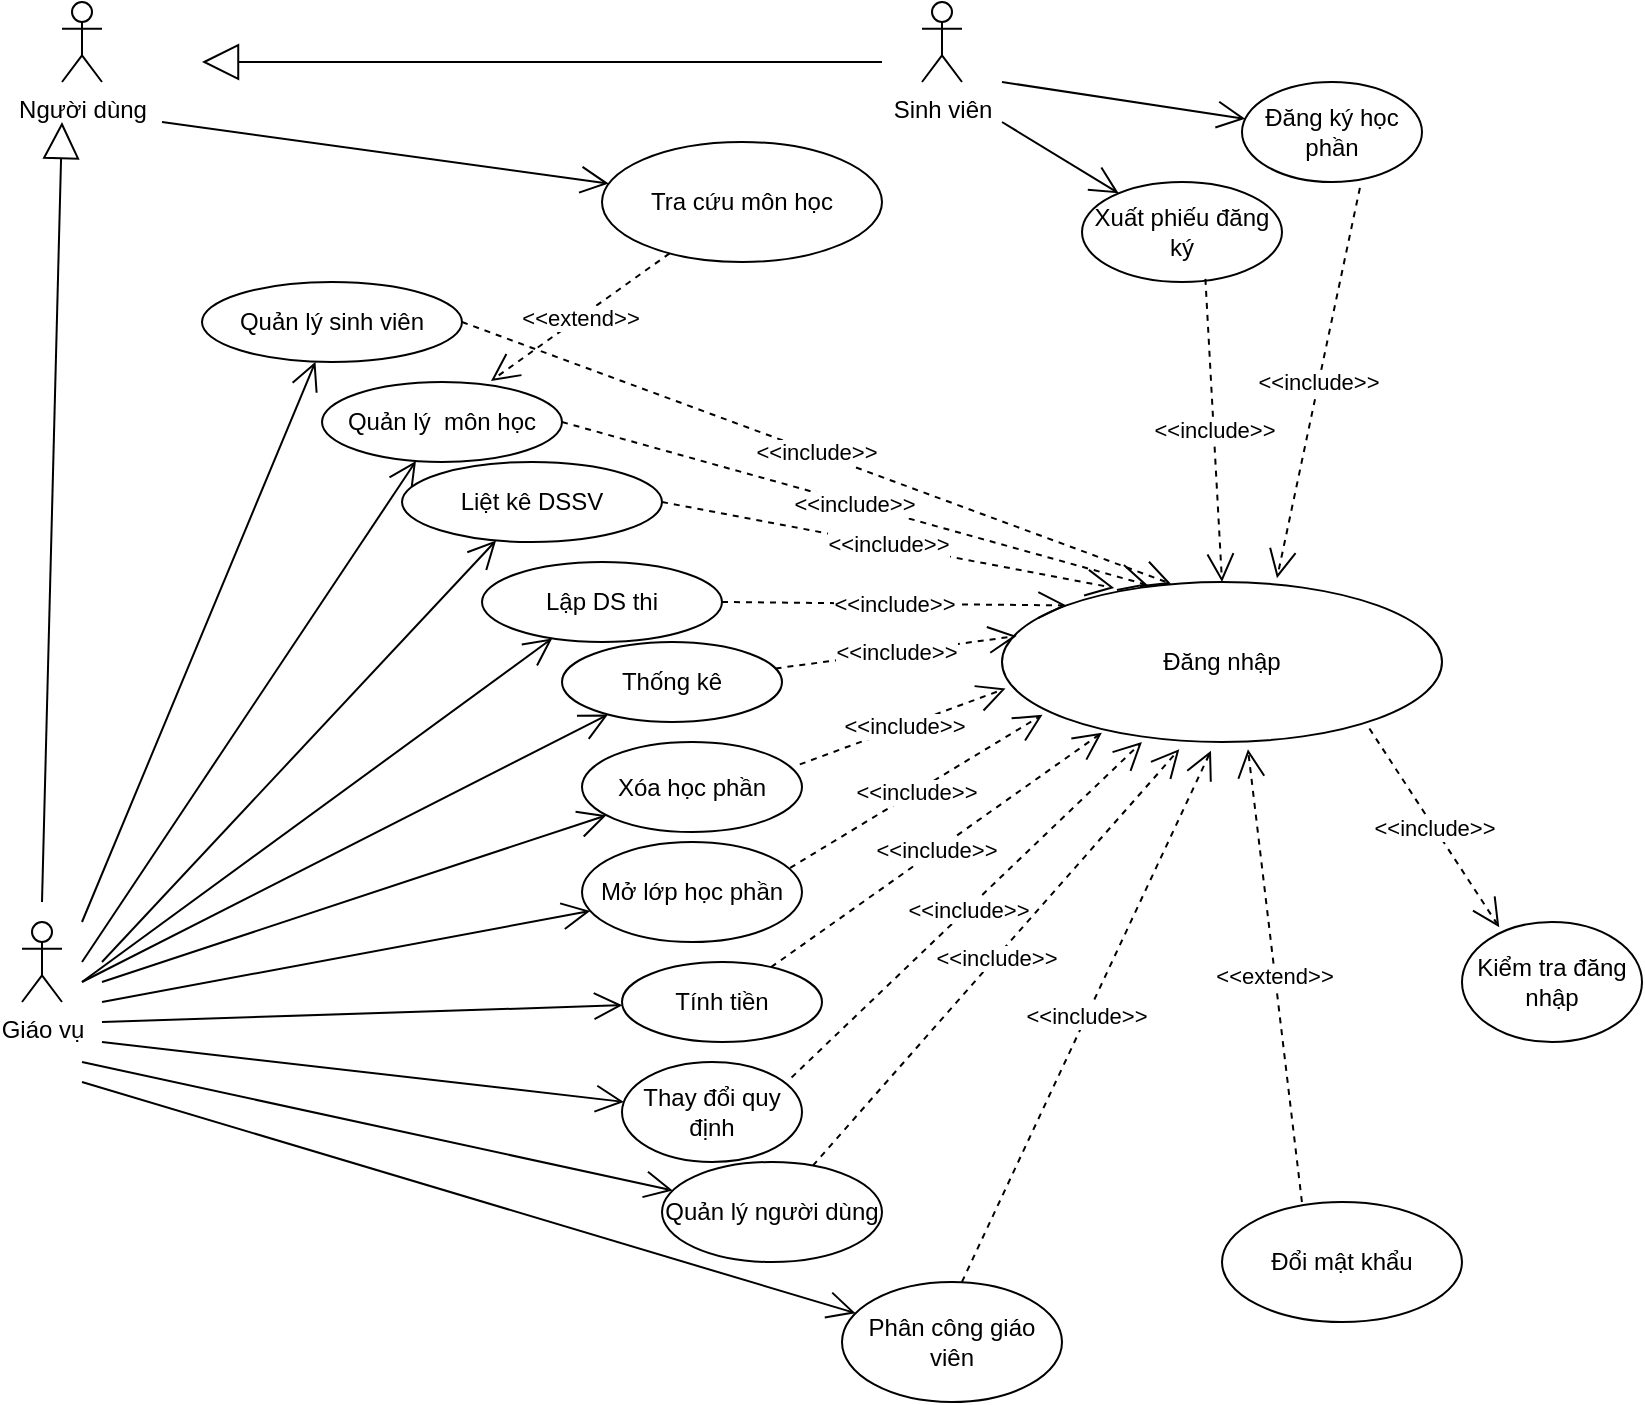 <mxfile version="15.0.3" type="github">
  <diagram id="fUn9ib9_V8WreCYe5f4S" name="Page-1">
    <mxGraphModel dx="1420" dy="834" grid="1" gridSize="10" guides="1" tooltips="1" connect="1" arrows="1" fold="1" page="1" pageScale="1" pageWidth="850" pageHeight="1100" math="0" shadow="0">
      <root>
        <mxCell id="0" />
        <mxCell id="1" parent="0" />
        <mxCell id="pKfHJ3egnManFf4s3n0g-1" value="Người dùng" style="shape=umlActor;verticalLabelPosition=bottom;verticalAlign=top;html=1;" vertex="1" parent="1">
          <mxGeometry x="50" y="150" width="20" height="40" as="geometry" />
        </mxCell>
        <mxCell id="pKfHJ3egnManFf4s3n0g-2" value="Giáo vụ" style="shape=umlActor;verticalLabelPosition=bottom;verticalAlign=top;html=1;" vertex="1" parent="1">
          <mxGeometry x="30" y="610" width="20" height="40" as="geometry" />
        </mxCell>
        <mxCell id="pKfHJ3egnManFf4s3n0g-3" value="Sinh viên" style="shape=umlActor;verticalLabelPosition=bottom;verticalAlign=top;html=1;" vertex="1" parent="1">
          <mxGeometry x="480" y="150" width="20" height="40" as="geometry" />
        </mxCell>
        <mxCell id="pKfHJ3egnManFf4s3n0g-4" value="" style="endArrow=block;endSize=16;endFill=0;html=1;" edge="1" parent="1">
          <mxGeometry width="160" relative="1" as="geometry">
            <mxPoint x="40" y="600" as="sourcePoint" />
            <mxPoint x="50" y="210" as="targetPoint" />
          </mxGeometry>
        </mxCell>
        <mxCell id="pKfHJ3egnManFf4s3n0g-5" value="" style="endArrow=block;endSize=16;endFill=0;html=1;" edge="1" parent="1">
          <mxGeometry width="160" relative="1" as="geometry">
            <mxPoint x="460" y="180" as="sourcePoint" />
            <mxPoint x="120" y="180" as="targetPoint" />
          </mxGeometry>
        </mxCell>
        <mxCell id="pKfHJ3egnManFf4s3n0g-9" value="" style="endArrow=open;endFill=1;endSize=12;html=1;" edge="1" parent="1" target="pKfHJ3egnManFf4s3n0g-10">
          <mxGeometry width="160" relative="1" as="geometry">
            <mxPoint x="520" y="190" as="sourcePoint" />
            <mxPoint x="620" y="200" as="targetPoint" />
          </mxGeometry>
        </mxCell>
        <mxCell id="pKfHJ3egnManFf4s3n0g-10" value="Đăng ký học phần" style="ellipse;whiteSpace=wrap;html=1;" vertex="1" parent="1">
          <mxGeometry x="640" y="190" width="90" height="50" as="geometry" />
        </mxCell>
        <mxCell id="pKfHJ3egnManFf4s3n0g-11" value="" style="endArrow=open;endFill=1;endSize=12;html=1;" edge="1" parent="1" target="pKfHJ3egnManFf4s3n0g-12">
          <mxGeometry width="160" relative="1" as="geometry">
            <mxPoint x="520" y="210" as="sourcePoint" />
            <mxPoint x="570" y="250" as="targetPoint" />
          </mxGeometry>
        </mxCell>
        <mxCell id="pKfHJ3egnManFf4s3n0g-12" value="Xuất phiếu đăng ký" style="ellipse;whiteSpace=wrap;html=1;" vertex="1" parent="1">
          <mxGeometry x="560" y="240" width="100" height="50" as="geometry" />
        </mxCell>
        <mxCell id="pKfHJ3egnManFf4s3n0g-14" value="" style="endArrow=open;endFill=1;endSize=12;html=1;" edge="1" parent="1" target="pKfHJ3egnManFf4s3n0g-15">
          <mxGeometry width="160" relative="1" as="geometry">
            <mxPoint x="60" y="610" as="sourcePoint" />
            <mxPoint x="160" y="390" as="targetPoint" />
          </mxGeometry>
        </mxCell>
        <mxCell id="pKfHJ3egnManFf4s3n0g-15" value="Quản lý sinh viên" style="ellipse;whiteSpace=wrap;html=1;" vertex="1" parent="1">
          <mxGeometry x="120" y="290" width="130" height="40" as="geometry" />
        </mxCell>
        <mxCell id="pKfHJ3egnManFf4s3n0g-16" value="" style="endArrow=open;endFill=1;endSize=12;html=1;" edge="1" parent="1" target="pKfHJ3egnManFf4s3n0g-17">
          <mxGeometry width="160" relative="1" as="geometry">
            <mxPoint x="100" y="210" as="sourcePoint" />
            <mxPoint x="280" y="230" as="targetPoint" />
          </mxGeometry>
        </mxCell>
        <mxCell id="pKfHJ3egnManFf4s3n0g-17" value="Tra cứu môn học" style="ellipse;whiteSpace=wrap;html=1;" vertex="1" parent="1">
          <mxGeometry x="320" y="220" width="140" height="60" as="geometry" />
        </mxCell>
        <mxCell id="pKfHJ3egnManFf4s3n0g-18" value="" style="endArrow=open;endFill=1;endSize=12;html=1;" edge="1" parent="1" target="pKfHJ3egnManFf4s3n0g-19">
          <mxGeometry width="160" relative="1" as="geometry">
            <mxPoint x="60" y="630" as="sourcePoint" />
            <mxPoint x="170" y="460" as="targetPoint" />
          </mxGeometry>
        </mxCell>
        <mxCell id="pKfHJ3egnManFf4s3n0g-19" value="Quản lý&amp;nbsp; môn học" style="ellipse;whiteSpace=wrap;html=1;" vertex="1" parent="1">
          <mxGeometry x="180" y="340" width="120" height="40" as="geometry" />
        </mxCell>
        <mxCell id="pKfHJ3egnManFf4s3n0g-20" value="" style="endArrow=open;endFill=1;endSize=12;html=1;" edge="1" parent="1" target="pKfHJ3egnManFf4s3n0g-21">
          <mxGeometry width="160" relative="1" as="geometry">
            <mxPoint x="70" y="630" as="sourcePoint" />
            <mxPoint x="240" y="430" as="targetPoint" />
          </mxGeometry>
        </mxCell>
        <mxCell id="pKfHJ3egnManFf4s3n0g-21" value="Liệt kê DSSV" style="ellipse;whiteSpace=wrap;html=1;" vertex="1" parent="1">
          <mxGeometry x="220" y="380" width="130" height="40" as="geometry" />
        </mxCell>
        <mxCell id="pKfHJ3egnManFf4s3n0g-22" value="" style="endArrow=open;endFill=1;endSize=12;html=1;" edge="1" parent="1" target="pKfHJ3egnManFf4s3n0g-23">
          <mxGeometry width="160" relative="1" as="geometry">
            <mxPoint x="60" y="640" as="sourcePoint" />
            <mxPoint x="290" y="470" as="targetPoint" />
          </mxGeometry>
        </mxCell>
        <mxCell id="pKfHJ3egnManFf4s3n0g-23" value="Lập DS thi" style="ellipse;whiteSpace=wrap;html=1;" vertex="1" parent="1">
          <mxGeometry x="260" y="430" width="120" height="40" as="geometry" />
        </mxCell>
        <mxCell id="pKfHJ3egnManFf4s3n0g-25" value="" style="endArrow=open;endFill=1;endSize=12;html=1;" edge="1" parent="1" target="pKfHJ3egnManFf4s3n0g-26">
          <mxGeometry width="160" relative="1" as="geometry">
            <mxPoint x="60" y="640" as="sourcePoint" />
            <mxPoint x="320" y="490" as="targetPoint" />
          </mxGeometry>
        </mxCell>
        <mxCell id="pKfHJ3egnManFf4s3n0g-26" value="Thống kê" style="ellipse;whiteSpace=wrap;html=1;" vertex="1" parent="1">
          <mxGeometry x="300" y="470" width="110" height="40" as="geometry" />
        </mxCell>
        <mxCell id="pKfHJ3egnManFf4s3n0g-27" value="" style="endArrow=open;endFill=1;endSize=12;html=1;" edge="1" parent="1" target="pKfHJ3egnManFf4s3n0g-28">
          <mxGeometry width="160" relative="1" as="geometry">
            <mxPoint x="70" y="640" as="sourcePoint" />
            <mxPoint x="340" y="550" as="targetPoint" />
          </mxGeometry>
        </mxCell>
        <mxCell id="pKfHJ3egnManFf4s3n0g-28" value="Xóa học phần" style="ellipse;whiteSpace=wrap;html=1;" vertex="1" parent="1">
          <mxGeometry x="310" y="520" width="110" height="45" as="geometry" />
        </mxCell>
        <mxCell id="pKfHJ3egnManFf4s3n0g-29" value="" style="endArrow=open;endFill=1;endSize=12;html=1;" edge="1" parent="1" target="pKfHJ3egnManFf4s3n0g-30">
          <mxGeometry width="160" relative="1" as="geometry">
            <mxPoint x="70" y="650" as="sourcePoint" />
            <mxPoint x="320" y="600" as="targetPoint" />
          </mxGeometry>
        </mxCell>
        <mxCell id="pKfHJ3egnManFf4s3n0g-30" value="Mở lớp học phần" style="ellipse;whiteSpace=wrap;html=1;" vertex="1" parent="1">
          <mxGeometry x="310" y="570" width="110" height="50" as="geometry" />
        </mxCell>
        <mxCell id="pKfHJ3egnManFf4s3n0g-31" value="" style="endArrow=open;endFill=1;endSize=12;html=1;" edge="1" parent="1" target="pKfHJ3egnManFf4s3n0g-32">
          <mxGeometry width="160" relative="1" as="geometry">
            <mxPoint x="70" y="660" as="sourcePoint" />
            <mxPoint x="310" y="660" as="targetPoint" />
          </mxGeometry>
        </mxCell>
        <mxCell id="pKfHJ3egnManFf4s3n0g-32" value="Tính tiền" style="ellipse;whiteSpace=wrap;html=1;" vertex="1" parent="1">
          <mxGeometry x="330" y="630" width="100" height="40" as="geometry" />
        </mxCell>
        <mxCell id="pKfHJ3egnManFf4s3n0g-33" value="" style="endArrow=open;endFill=1;endSize=12;html=1;" edge="1" parent="1" target="pKfHJ3egnManFf4s3n0g-34">
          <mxGeometry width="160" relative="1" as="geometry">
            <mxPoint x="70" y="670" as="sourcePoint" />
            <mxPoint x="320" y="720" as="targetPoint" />
          </mxGeometry>
        </mxCell>
        <mxCell id="pKfHJ3egnManFf4s3n0g-34" value="Thay đổi quy định" style="ellipse;whiteSpace=wrap;html=1;" vertex="1" parent="1">
          <mxGeometry x="330" y="680" width="90" height="50" as="geometry" />
        </mxCell>
        <mxCell id="pKfHJ3egnManFf4s3n0g-35" value="" style="endArrow=open;endFill=1;endSize=12;html=1;" edge="1" parent="1" target="pKfHJ3egnManFf4s3n0g-36">
          <mxGeometry width="160" relative="1" as="geometry">
            <mxPoint x="60" y="680" as="sourcePoint" />
            <mxPoint x="320" y="750" as="targetPoint" />
          </mxGeometry>
        </mxCell>
        <mxCell id="pKfHJ3egnManFf4s3n0g-36" value="Quản lý người dùng" style="ellipse;whiteSpace=wrap;html=1;" vertex="1" parent="1">
          <mxGeometry x="350" y="730" width="110" height="50" as="geometry" />
        </mxCell>
        <mxCell id="pKfHJ3egnManFf4s3n0g-37" value="" style="endArrow=open;endFill=1;endSize=12;html=1;" edge="1" parent="1" target="pKfHJ3egnManFf4s3n0g-38">
          <mxGeometry width="160" relative="1" as="geometry">
            <mxPoint x="60" y="690" as="sourcePoint" />
            <mxPoint x="490" y="840" as="targetPoint" />
          </mxGeometry>
        </mxCell>
        <mxCell id="pKfHJ3egnManFf4s3n0g-38" value="Phân công giáo viên" style="ellipse;whiteSpace=wrap;html=1;" vertex="1" parent="1">
          <mxGeometry x="440" y="790" width="110" height="60" as="geometry" />
        </mxCell>
        <mxCell id="pKfHJ3egnManFf4s3n0g-39" value="Đăng nhập" style="ellipse;whiteSpace=wrap;html=1;" vertex="1" parent="1">
          <mxGeometry x="520" y="440" width="220" height="80" as="geometry" />
        </mxCell>
        <mxCell id="pKfHJ3egnManFf4s3n0g-40" value="Đổi mật khẩu" style="ellipse;whiteSpace=wrap;html=1;" vertex="1" parent="1">
          <mxGeometry x="630" y="750" width="120" height="60" as="geometry" />
        </mxCell>
        <mxCell id="pKfHJ3egnManFf4s3n0g-41" value="Kiểm tra đăng nhập" style="ellipse;whiteSpace=wrap;html=1;" vertex="1" parent="1">
          <mxGeometry x="750" y="610" width="90" height="60" as="geometry" />
        </mxCell>
        <mxCell id="pKfHJ3egnManFf4s3n0g-42" value="&amp;lt;&amp;lt;extend&amp;gt;&amp;gt;" style="endArrow=open;endSize=12;dashed=1;html=1;entryX=0.704;entryY=-0.013;entryDx=0;entryDy=0;entryPerimeter=0;" edge="1" parent="1" source="pKfHJ3egnManFf4s3n0g-17" target="pKfHJ3egnManFf4s3n0g-19">
          <mxGeometry width="160" relative="1" as="geometry">
            <mxPoint x="410" y="370" as="sourcePoint" />
            <mxPoint x="570" y="370" as="targetPoint" />
          </mxGeometry>
        </mxCell>
        <mxCell id="pKfHJ3egnManFf4s3n0g-43" value="&amp;lt;&amp;lt;include&amp;gt;&amp;gt;" style="endArrow=open;endSize=12;dashed=1;html=1;entryX=0.384;entryY=0.011;entryDx=0;entryDy=0;entryPerimeter=0;exitX=1;exitY=0.5;exitDx=0;exitDy=0;" edge="1" parent="1" source="pKfHJ3egnManFf4s3n0g-15" target="pKfHJ3egnManFf4s3n0g-39">
          <mxGeometry width="160" relative="1" as="geometry">
            <mxPoint x="250.001" y="299.998" as="sourcePoint" />
            <mxPoint x="444.08" y="461.41" as="targetPoint" />
          </mxGeometry>
        </mxCell>
        <mxCell id="pKfHJ3egnManFf4s3n0g-44" value="&amp;lt;&amp;lt;include&amp;gt;&amp;gt;" style="endArrow=open;endSize=12;dashed=1;html=1;exitX=1;exitY=0.5;exitDx=0;exitDy=0;entryX=0.331;entryY=0.019;entryDx=0;entryDy=0;entryPerimeter=0;" edge="1" parent="1" source="pKfHJ3egnManFf4s3n0g-19" target="pKfHJ3egnManFf4s3n0g-39">
          <mxGeometry width="160" relative="1" as="geometry">
            <mxPoint x="425.001" y="296.668" as="sourcePoint" />
            <mxPoint x="452.94" y="520" as="targetPoint" />
          </mxGeometry>
        </mxCell>
        <mxCell id="pKfHJ3egnManFf4s3n0g-45" value="&amp;lt;&amp;lt;include&amp;gt;&amp;gt;" style="endArrow=open;endSize=12;dashed=1;html=1;exitX=1;exitY=0.5;exitDx=0;exitDy=0;entryX=0.255;entryY=0.037;entryDx=0;entryDy=0;entryPerimeter=0;" edge="1" parent="1" source="pKfHJ3egnManFf4s3n0g-21" target="pKfHJ3egnManFf4s3n0g-39">
          <mxGeometry width="160" relative="1" as="geometry">
            <mxPoint x="310" y="370" as="sourcePoint" />
            <mxPoint x="602.82" y="451.52" as="targetPoint" />
          </mxGeometry>
        </mxCell>
        <mxCell id="pKfHJ3egnManFf4s3n0g-46" value="&amp;lt;&amp;lt;include&amp;gt;&amp;gt;" style="endArrow=open;endSize=12;dashed=1;html=1;exitX=1;exitY=0.5;exitDx=0;exitDy=0;entryX=0;entryY=0;entryDx=0;entryDy=0;" edge="1" parent="1" source="pKfHJ3egnManFf4s3n0g-23" target="pKfHJ3egnManFf4s3n0g-39">
          <mxGeometry width="160" relative="1" as="geometry">
            <mxPoint x="320" y="380" as="sourcePoint" />
            <mxPoint x="612.82" y="461.52" as="targetPoint" />
          </mxGeometry>
        </mxCell>
        <mxCell id="pKfHJ3egnManFf4s3n0g-47" value="&amp;lt;&amp;lt;include&amp;gt;&amp;gt;" style="endArrow=open;endSize=12;dashed=1;html=1;entryX=0.033;entryY=0.338;entryDx=0;entryDy=0;entryPerimeter=0;" edge="1" parent="1" source="pKfHJ3egnManFf4s3n0g-26" target="pKfHJ3egnManFf4s3n0g-39">
          <mxGeometry width="160" relative="1" as="geometry">
            <mxPoint x="330" y="432" as="sourcePoint" />
            <mxPoint x="622.82" y="513.52" as="targetPoint" />
          </mxGeometry>
        </mxCell>
        <mxCell id="pKfHJ3egnManFf4s3n0g-48" value="&amp;lt;&amp;lt;include&amp;gt;&amp;gt;" style="endArrow=open;endSize=12;dashed=1;html=1;exitX=0.99;exitY=0.249;exitDx=0;exitDy=0;entryX=0.008;entryY=0.666;entryDx=0;entryDy=0;entryPerimeter=0;exitPerimeter=0;" edge="1" parent="1" source="pKfHJ3egnManFf4s3n0g-28" target="pKfHJ3egnManFf4s3n0g-39">
          <mxGeometry width="160" relative="1" as="geometry">
            <mxPoint x="340" y="400" as="sourcePoint" />
            <mxPoint x="632.82" y="481.52" as="targetPoint" />
          </mxGeometry>
        </mxCell>
        <mxCell id="pKfHJ3egnManFf4s3n0g-49" value="&amp;lt;&amp;lt;include&amp;gt;&amp;gt;" style="endArrow=open;endSize=12;dashed=1;html=1;exitX=0.946;exitY=0.259;exitDx=0;exitDy=0;entryX=0.092;entryY=0.83;entryDx=0;entryDy=0;entryPerimeter=0;exitPerimeter=0;" edge="1" parent="1" source="pKfHJ3egnManFf4s3n0g-30" target="pKfHJ3egnManFf4s3n0g-39">
          <mxGeometry width="160" relative="1" as="geometry">
            <mxPoint x="350" y="410" as="sourcePoint" />
            <mxPoint x="642.82" y="491.52" as="targetPoint" />
          </mxGeometry>
        </mxCell>
        <mxCell id="pKfHJ3egnManFf4s3n0g-50" value="&amp;lt;&amp;lt;include&amp;gt;&amp;gt;" style="endArrow=open;endSize=12;dashed=1;html=1;entryX=0.227;entryY=0.942;entryDx=0;entryDy=0;entryPerimeter=0;" edge="1" parent="1" source="pKfHJ3egnManFf4s3n0g-32" target="pKfHJ3egnManFf4s3n0g-39">
          <mxGeometry width="160" relative="1" as="geometry">
            <mxPoint x="360" y="420" as="sourcePoint" />
            <mxPoint x="652.82" y="501.52" as="targetPoint" />
          </mxGeometry>
        </mxCell>
        <mxCell id="pKfHJ3egnManFf4s3n0g-51" value="&amp;lt;&amp;lt;include&amp;gt;&amp;gt;" style="endArrow=open;endSize=12;dashed=1;html=1;exitX=0.942;exitY=0.155;exitDx=0;exitDy=0;entryX=0.318;entryY=1;entryDx=0;entryDy=0;entryPerimeter=0;exitPerimeter=0;" edge="1" parent="1" source="pKfHJ3egnManFf4s3n0g-34" target="pKfHJ3egnManFf4s3n0g-39">
          <mxGeometry width="160" relative="1" as="geometry">
            <mxPoint x="370" y="430" as="sourcePoint" />
            <mxPoint x="662.82" y="511.52" as="targetPoint" />
          </mxGeometry>
        </mxCell>
        <mxCell id="pKfHJ3egnManFf4s3n0g-52" value="&amp;lt;&amp;lt;include&amp;gt;&amp;gt;" style="endArrow=open;endSize=12;dashed=1;html=1;entryX=0.403;entryY=1.045;entryDx=0;entryDy=0;entryPerimeter=0;" edge="1" parent="1" source="pKfHJ3egnManFf4s3n0g-36" target="pKfHJ3egnManFf4s3n0g-39">
          <mxGeometry width="160" relative="1" as="geometry">
            <mxPoint x="380" y="440" as="sourcePoint" />
            <mxPoint x="672.82" y="521.52" as="targetPoint" />
          </mxGeometry>
        </mxCell>
        <mxCell id="pKfHJ3egnManFf4s3n0g-53" value="&amp;lt;&amp;lt;include&amp;gt;&amp;gt;" style="endArrow=open;endSize=12;dashed=1;html=1;exitX=0.545;exitY=0;exitDx=0;exitDy=0;entryX=0.475;entryY=1.054;entryDx=0;entryDy=0;entryPerimeter=0;exitPerimeter=0;" edge="1" parent="1" source="pKfHJ3egnManFf4s3n0g-38" target="pKfHJ3egnManFf4s3n0g-39">
          <mxGeometry width="160" relative="1" as="geometry">
            <mxPoint x="530" y="698.48" as="sourcePoint" />
            <mxPoint x="822.82" y="780" as="targetPoint" />
          </mxGeometry>
        </mxCell>
        <mxCell id="pKfHJ3egnManFf4s3n0g-54" value="&amp;lt;&amp;lt;extend&amp;gt;&amp;gt;" style="endArrow=open;endSize=12;dashed=1;html=1;entryX=0.559;entryY=1.045;entryDx=0;entryDy=0;entryPerimeter=0;exitX=0.333;exitY=0;exitDx=0;exitDy=0;exitPerimeter=0;" edge="1" parent="1" source="pKfHJ3egnManFf4s3n0g-40" target="pKfHJ3egnManFf4s3n0g-39">
          <mxGeometry width="160" relative="1" as="geometry">
            <mxPoint x="363.781" y="285.672" as="sourcePoint" />
            <mxPoint x="274.48" y="349.48" as="targetPoint" />
          </mxGeometry>
        </mxCell>
        <mxCell id="pKfHJ3egnManFf4s3n0g-55" value="&amp;lt;&amp;lt;include&amp;gt;&amp;gt;" style="endArrow=open;endSize=12;dashed=1;html=1;exitX=0.835;exitY=0.916;exitDx=0;exitDy=0;entryX=0.207;entryY=0.043;entryDx=0;entryDy=0;entryPerimeter=0;exitPerimeter=0;" edge="1" parent="1" source="pKfHJ3egnManFf4s3n0g-39" target="pKfHJ3egnManFf4s3n0g-41">
          <mxGeometry width="160" relative="1" as="geometry">
            <mxPoint x="509.95" y="800" as="sourcePoint" />
            <mxPoint x="634.5" y="534.32" as="targetPoint" />
          </mxGeometry>
        </mxCell>
        <mxCell id="pKfHJ3egnManFf4s3n0g-56" value="&amp;lt;&amp;lt;include&amp;gt;&amp;gt;" style="endArrow=open;endSize=12;dashed=1;html=1;exitX=0.617;exitY=0.969;exitDx=0;exitDy=0;entryX=0.5;entryY=0;entryDx=0;entryDy=0;exitPerimeter=0;" edge="1" parent="1" source="pKfHJ3egnManFf4s3n0g-12" target="pKfHJ3egnManFf4s3n0g-39">
          <mxGeometry width="160" relative="1" as="geometry">
            <mxPoint x="640" y="510" as="sourcePoint" />
            <mxPoint x="764.55" y="244.32" as="targetPoint" />
          </mxGeometry>
        </mxCell>
        <mxCell id="pKfHJ3egnManFf4s3n0g-57" value="&amp;lt;&amp;lt;include&amp;gt;&amp;gt;" style="endArrow=open;endSize=12;dashed=1;html=1;exitX=0.655;exitY=1.059;exitDx=0;exitDy=0;entryX=0.625;entryY=-0.024;entryDx=0;entryDy=0;entryPerimeter=0;exitPerimeter=0;" edge="1" parent="1" source="pKfHJ3egnManFf4s3n0g-10" target="pKfHJ3egnManFf4s3n0g-39">
          <mxGeometry width="160" relative="1" as="geometry">
            <mxPoint x="690" y="492.84" as="sourcePoint" />
            <mxPoint x="814.55" y="227.16" as="targetPoint" />
          </mxGeometry>
        </mxCell>
      </root>
    </mxGraphModel>
  </diagram>
</mxfile>
